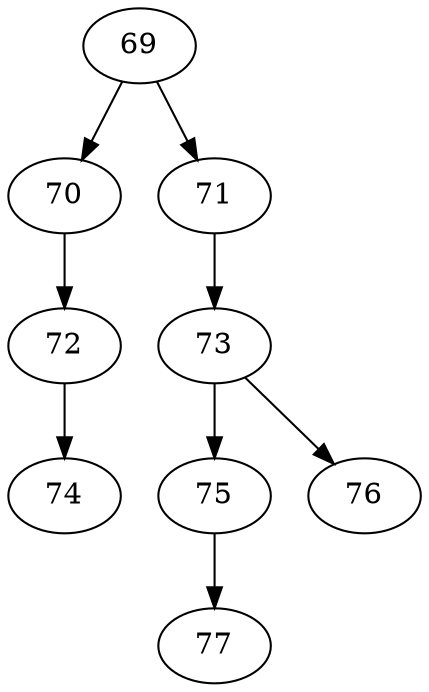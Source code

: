 digraph {
  69 -> 70 ["action" = 0]
  69 -> 71 ["action" = 0]
  70 -> 72 ["action" = 0]
  71 -> 73 ["action" = 0]
  72 -> 74 ["action" = 1]
  73 -> 75 ["action" = 1]
  73 -> 76 ["action" = 3]
  75 -> 77 ["action" = 2]
}
